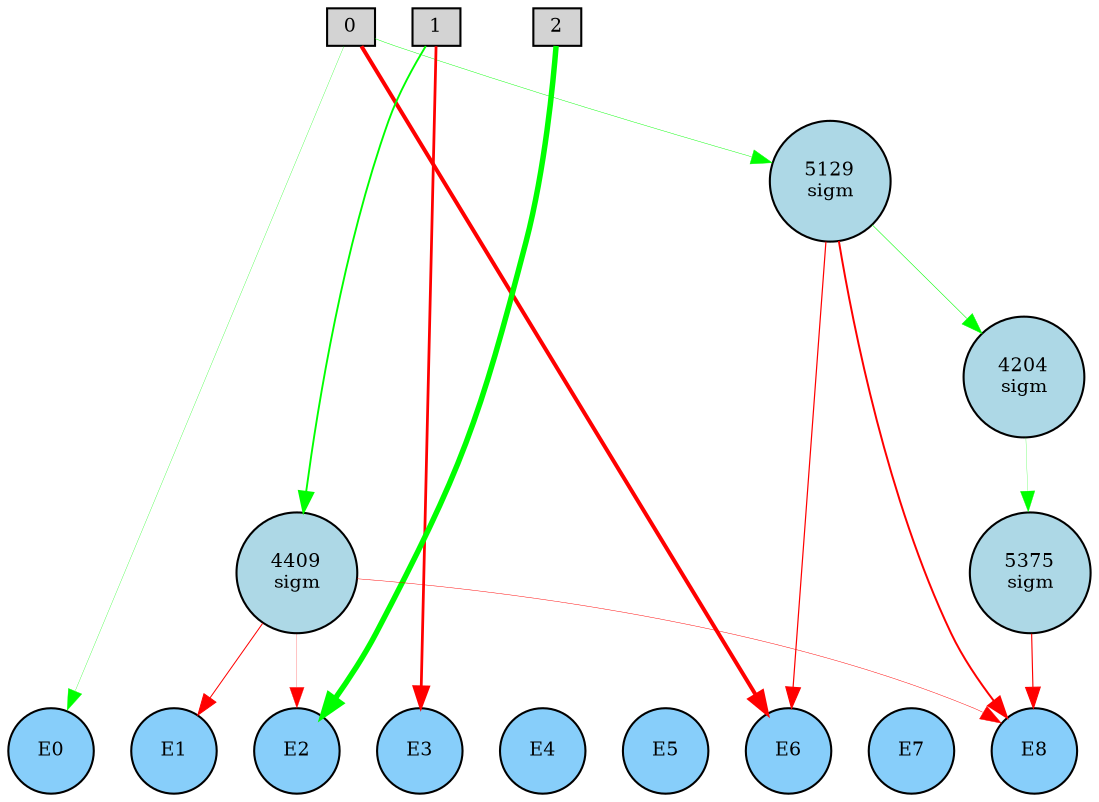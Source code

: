 digraph {
	node [fontsize=9 height=0.2 shape=circle width=0.2]
	subgraph inputs {
		node [shape=box style=filled]
		rank=source
		0 [fillcolor=lightgray]
		1 [fillcolor=lightgray]
		0 -> 1 [style=invis]
		2 [fillcolor=lightgray]
		1 -> 2 [style=invis]
	}
	subgraph outputs {
		node [style=filled]
		rank=sink
		E0 [fillcolor=lightskyblue fontsize=9 height=0.2 shape=circle width=0.2]
		E1 [fillcolor=lightskyblue fontsize=9 height=0.2 shape=circle width=0.2]
		E0 -> E1 [style=invis]
		E2 [fillcolor=lightskyblue fontsize=9 height=0.2 shape=circle width=0.2]
		E1 -> E2 [style=invis]
		E3 [fillcolor=lightskyblue fontsize=9 height=0.2 shape=circle width=0.2]
		E2 -> E3 [style=invis]
		E4 [fillcolor=lightskyblue fontsize=9 height=0.2 shape=circle width=0.2]
		E3 -> E4 [style=invis]
		E5 [fillcolor=lightskyblue fontsize=9 height=0.2 shape=circle width=0.2]
		E4 -> E5 [style=invis]
		E6 [fillcolor=lightskyblue fontsize=9 height=0.2 shape=circle width=0.2]
		E5 -> E6 [style=invis]
		E7 [fillcolor=lightskyblue fontsize=9 height=0.2 shape=circle width=0.2]
		E6 -> E7 [style=invis]
		E8 [fillcolor=lightskyblue fontsize=9 height=0.2 shape=circle width=0.2]
		E7 -> E8 [style=invis]
	}
	5375 [label="5375
sigm" fillcolor=lightblue style=filled]
	4409 [label="4409
sigm" fillcolor=lightblue style=filled]
	5129 [label="5129
sigm" fillcolor=lightblue style=filled]
	4204 [label="4204
sigm" fillcolor=lightblue style=filled]
	2 -> E2 [color=green penwidth=2.62999973105523 style=solid]
	1 -> E3 [color=red penwidth=1.3287788432282412 style=solid]
	0 -> E0 [color=green penwidth=0.14061686898752454 style=solid]
	1 -> 4409 [color=green penwidth=0.9082365585730329 style=solid]
	4409 -> E2 [color=red penwidth=0.11244858244360018 style=solid]
	4409 -> E8 [color=red penwidth=0.21945657565767762 style=solid]
	0 -> 5129 [color=green penwidth=0.2138898823376627 style=solid]
	5129 -> E6 [color=red penwidth=0.5844487656017587 style=solid]
	0 -> E6 [color=red penwidth=1.9070736705437827 style=solid]
	4409 -> E1 [color=red penwidth=0.48298151838867565 style=solid]
	5129 -> 4204 [color=green penwidth=0.27391465025531925 style=solid]
	4204 -> 5375 [color=green penwidth=0.11479142558048375 style=solid]
	5375 -> E8 [color=red penwidth=0.5490469636293848 style=solid]
	5129 -> E8 [color=red penwidth=0.9473305375465463 style=solid]
}

